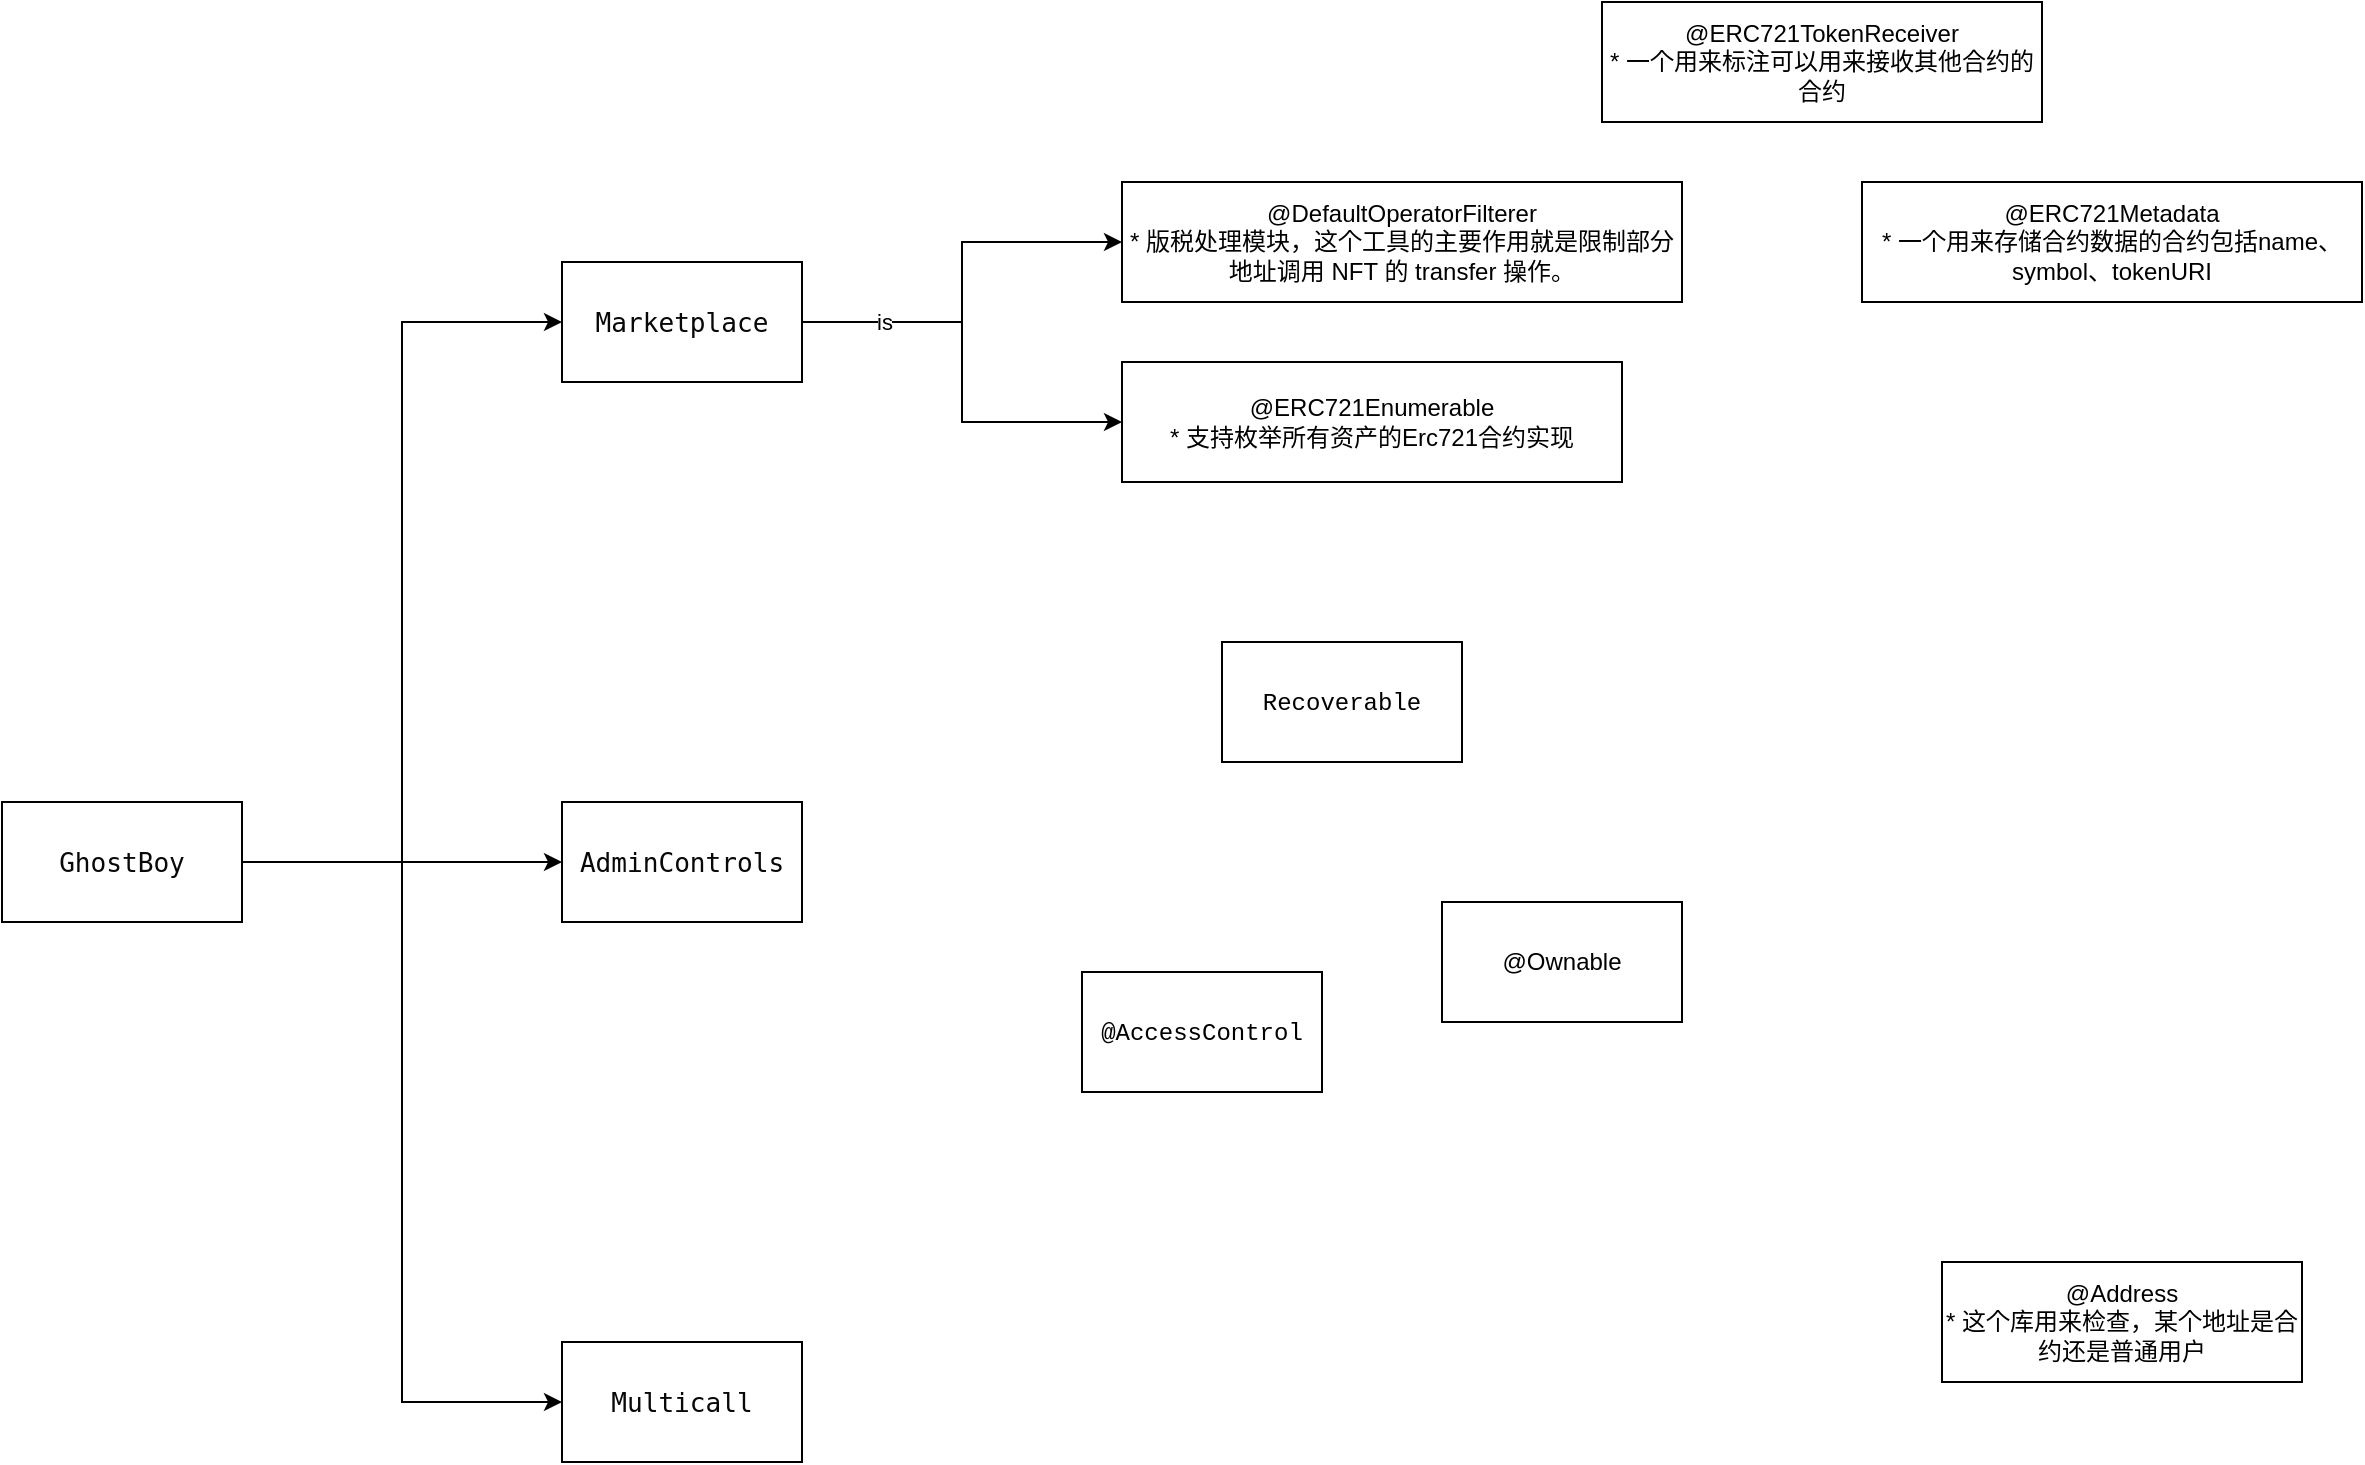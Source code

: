 <mxfile version="20.8.21" type="github">
  <diagram id="C5RBs43oDa-KdzZeNtuy" name="Page-1">
    <mxGraphModel dx="1093" dy="743" grid="1" gridSize="10" guides="1" tooltips="1" connect="1" arrows="1" fold="1" page="1" pageScale="1" pageWidth="827" pageHeight="1169" math="0" shadow="0">
      <root>
        <mxCell id="WIyWlLk6GJQsqaUBKTNV-0" />
        <mxCell id="WIyWlLk6GJQsqaUBKTNV-1" parent="WIyWlLk6GJQsqaUBKTNV-0" />
        <mxCell id="v0ZZHjk_V9ZdXcxPnaw8-9" style="edgeStyle=orthogonalEdgeStyle;rounded=0;orthogonalLoop=1;jettySize=auto;html=1;entryX=0;entryY=0.5;entryDx=0;entryDy=0;" edge="1" parent="WIyWlLk6GJQsqaUBKTNV-1" source="XYMW3N8zeSHA7rkFhU28-0" target="v0ZZHjk_V9ZdXcxPnaw8-0">
          <mxGeometry relative="1" as="geometry">
            <Array as="points">
              <mxPoint x="460" y="470" />
              <mxPoint x="460" y="200" />
            </Array>
          </mxGeometry>
        </mxCell>
        <mxCell id="v0ZZHjk_V9ZdXcxPnaw8-10" style="edgeStyle=orthogonalEdgeStyle;rounded=0;orthogonalLoop=1;jettySize=auto;html=1;" edge="1" parent="WIyWlLk6GJQsqaUBKTNV-1" source="XYMW3N8zeSHA7rkFhU28-0" target="v0ZZHjk_V9ZdXcxPnaw8-1">
          <mxGeometry relative="1" as="geometry" />
        </mxCell>
        <mxCell id="v0ZZHjk_V9ZdXcxPnaw8-11" style="edgeStyle=orthogonalEdgeStyle;rounded=0;orthogonalLoop=1;jettySize=auto;html=1;entryX=0;entryY=0.5;entryDx=0;entryDy=0;" edge="1" parent="WIyWlLk6GJQsqaUBKTNV-1" source="XYMW3N8zeSHA7rkFhU28-0" target="v0ZZHjk_V9ZdXcxPnaw8-2">
          <mxGeometry relative="1" as="geometry" />
        </mxCell>
        <mxCell id="XYMW3N8zeSHA7rkFhU28-0" value="&lt;pre style=&quot;background-color:#ffffff;color:#080808;font-family:&#39;JetBrains Mono&#39;,monospace;font-size:9.8pt;&quot;&gt;GhostBoy&lt;/pre&gt;" style="rounded=0;whiteSpace=wrap;html=1;" parent="WIyWlLk6GJQsqaUBKTNV-1" vertex="1">
          <mxGeometry x="260" y="440" width="120" height="60" as="geometry" />
        </mxCell>
        <mxCell id="v0ZZHjk_V9ZdXcxPnaw8-14" style="edgeStyle=orthogonalEdgeStyle;rounded=0;orthogonalLoop=1;jettySize=auto;html=1;entryX=0;entryY=0.5;entryDx=0;entryDy=0;" edge="1" parent="WIyWlLk6GJQsqaUBKTNV-1" source="v0ZZHjk_V9ZdXcxPnaw8-0" target="v0ZZHjk_V9ZdXcxPnaw8-12">
          <mxGeometry relative="1" as="geometry" />
        </mxCell>
        <mxCell id="v0ZZHjk_V9ZdXcxPnaw8-15" style="edgeStyle=orthogonalEdgeStyle;rounded=0;orthogonalLoop=1;jettySize=auto;html=1;entryX=0;entryY=0.5;entryDx=0;entryDy=0;" edge="1" parent="WIyWlLk6GJQsqaUBKTNV-1" source="v0ZZHjk_V9ZdXcxPnaw8-0" target="v0ZZHjk_V9ZdXcxPnaw8-13">
          <mxGeometry relative="1" as="geometry" />
        </mxCell>
        <mxCell id="v0ZZHjk_V9ZdXcxPnaw8-19" value="is" style="edgeLabel;html=1;align=center;verticalAlign=middle;resizable=0;points=[];" vertex="1" connectable="0" parent="v0ZZHjk_V9ZdXcxPnaw8-15">
          <mxGeometry x="-0.612" relative="1" as="geometry">
            <mxPoint as="offset" />
          </mxGeometry>
        </mxCell>
        <mxCell id="v0ZZHjk_V9ZdXcxPnaw8-0" value="&lt;pre style=&quot;background-color:#ffffff;color:#080808;font-family:&#39;JetBrains Mono&#39;,monospace;font-size:9.8pt;&quot;&gt;Marketplace&lt;/pre&gt;" style="rounded=0;whiteSpace=wrap;html=1;" vertex="1" parent="WIyWlLk6GJQsqaUBKTNV-1">
          <mxGeometry x="540" y="170" width="120" height="60" as="geometry" />
        </mxCell>
        <mxCell id="v0ZZHjk_V9ZdXcxPnaw8-1" value="&lt;pre style=&quot;background-color:#ffffff;color:#080808;font-family:&#39;JetBrains Mono&#39;,monospace;font-size:9.8pt;&quot;&gt;AdminControls&lt;/pre&gt;" style="rounded=0;whiteSpace=wrap;html=1;" vertex="1" parent="WIyWlLk6GJQsqaUBKTNV-1">
          <mxGeometry x="540" y="440" width="120" height="60" as="geometry" />
        </mxCell>
        <mxCell id="v0ZZHjk_V9ZdXcxPnaw8-2" value="&lt;pre style=&quot;background-color:#ffffff;color:#080808;font-family:&#39;JetBrains Mono&#39;,monospace;font-size:9.8pt;&quot;&gt;Multicall&lt;/pre&gt;" style="rounded=0;whiteSpace=wrap;html=1;" vertex="1" parent="WIyWlLk6GJQsqaUBKTNV-1">
          <mxGeometry x="540" y="710" width="120" height="60" as="geometry" />
        </mxCell>
        <mxCell id="v0ZZHjk_V9ZdXcxPnaw8-12" value="@DefaultOperatorFilterer&lt;br&gt;* 版税处理模块，这个工具的主要作用就是限制部分地址调用 NFT 的 transfer 操作。" style="rounded=0;whiteSpace=wrap;html=1;" vertex="1" parent="WIyWlLk6GJQsqaUBKTNV-1">
          <mxGeometry x="820" y="130" width="280" height="60" as="geometry" />
        </mxCell>
        <mxCell id="v0ZZHjk_V9ZdXcxPnaw8-13" value="@ERC721Enumerable&lt;br&gt;* 支持枚举所有资产的Erc721合约实现" style="rounded=0;whiteSpace=wrap;html=1;" vertex="1" parent="WIyWlLk6GJQsqaUBKTNV-1">
          <mxGeometry x="820" y="220" width="250" height="60" as="geometry" />
        </mxCell>
        <mxCell id="v0ZZHjk_V9ZdXcxPnaw8-16" value="@Address&lt;br&gt;* 这个库用来检查，某个地址是合约还是普通用户" style="rounded=0;whiteSpace=wrap;html=1;" vertex="1" parent="WIyWlLk6GJQsqaUBKTNV-1">
          <mxGeometry x="1230" y="670" width="180" height="60" as="geometry" />
        </mxCell>
        <mxCell id="v0ZZHjk_V9ZdXcxPnaw8-17" value="@ERC721TokenReceiver&lt;br&gt;* 一个用来标注可以用来接收其他合约的合约" style="rounded=0;whiteSpace=wrap;html=1;" vertex="1" parent="WIyWlLk6GJQsqaUBKTNV-1">
          <mxGeometry x="1060" y="40" width="220" height="60" as="geometry" />
        </mxCell>
        <mxCell id="v0ZZHjk_V9ZdXcxPnaw8-18" value="@ERC721Metadata&lt;br&gt;* 一个用来存储合约数据的合约包括name、symbol、tokenURI" style="rounded=0;whiteSpace=wrap;html=1;" vertex="1" parent="WIyWlLk6GJQsqaUBKTNV-1">
          <mxGeometry x="1190" y="130" width="250" height="60" as="geometry" />
        </mxCell>
        <mxCell id="v0ZZHjk_V9ZdXcxPnaw8-20" value="&lt;div style=&quot;background-color: rgb(255, 255, 255); font-family: Menlo, Monaco, &amp;quot;Courier New&amp;quot;, monospace; line-height: 18px;&quot;&gt;Recoverable&lt;/div&gt;" style="rounded=0;whiteSpace=wrap;html=1;" vertex="1" parent="WIyWlLk6GJQsqaUBKTNV-1">
          <mxGeometry x="870" y="360" width="120" height="60" as="geometry" />
        </mxCell>
        <mxCell id="v0ZZHjk_V9ZdXcxPnaw8-21" value="&lt;div style=&quot;background-color: rgb(255, 255, 255); font-family: Menlo, Monaco, &amp;quot;Courier New&amp;quot;, monospace; line-height: 18px;&quot;&gt;@AccessControl&lt;/div&gt;" style="rounded=0;whiteSpace=wrap;html=1;" vertex="1" parent="WIyWlLk6GJQsqaUBKTNV-1">
          <mxGeometry x="800" y="525" width="120" height="60" as="geometry" />
        </mxCell>
        <mxCell id="v0ZZHjk_V9ZdXcxPnaw8-22" value="@Ownable" style="rounded=0;whiteSpace=wrap;html=1;" vertex="1" parent="WIyWlLk6GJQsqaUBKTNV-1">
          <mxGeometry x="980" y="490" width="120" height="60" as="geometry" />
        </mxCell>
      </root>
    </mxGraphModel>
  </diagram>
</mxfile>
